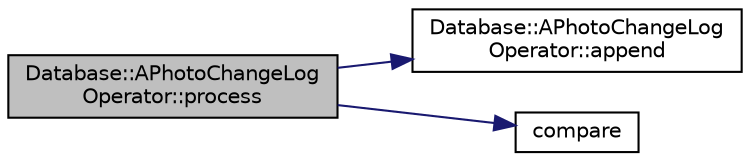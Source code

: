 digraph "Database::APhotoChangeLogOperator::process"
{
 // LATEX_PDF_SIZE
  edge [fontname="Helvetica",fontsize="10",labelfontname="Helvetica",labelfontsize="10"];
  node [fontname="Helvetica",fontsize="10",shape=record];
  rankdir="LR";
  Node1 [label="Database::APhotoChangeLog\lOperator::process",height=0.2,width=0.4,color="black", fillcolor="grey75", style="filled", fontcolor="black",tooltip=" "];
  Node1 -> Node2 [color="midnightblue",fontsize="10",style="solid",fontname="Helvetica"];
  Node2 [label="Database::APhotoChangeLog\lOperator::append",height=0.2,width=0.4,color="black", fillcolor="white", style="filled",URL="$class_database_1_1_a_photo_change_log_operator.html#abd4975ccf4d15c57222cd371eb33a0e3",tooltip=" "];
  Node1 -> Node3 [color="midnightblue",fontsize="10",style="solid",fontname="Helvetica"];
  Node3 [label="compare",height=0.2,width=0.4,color="black", fillcolor="white", style="filled",URL="$containers__utils_8hpp.html#ac8e41ff3e5eb4f3d2afbe7f9600bebd1",tooltip=" "];
}
